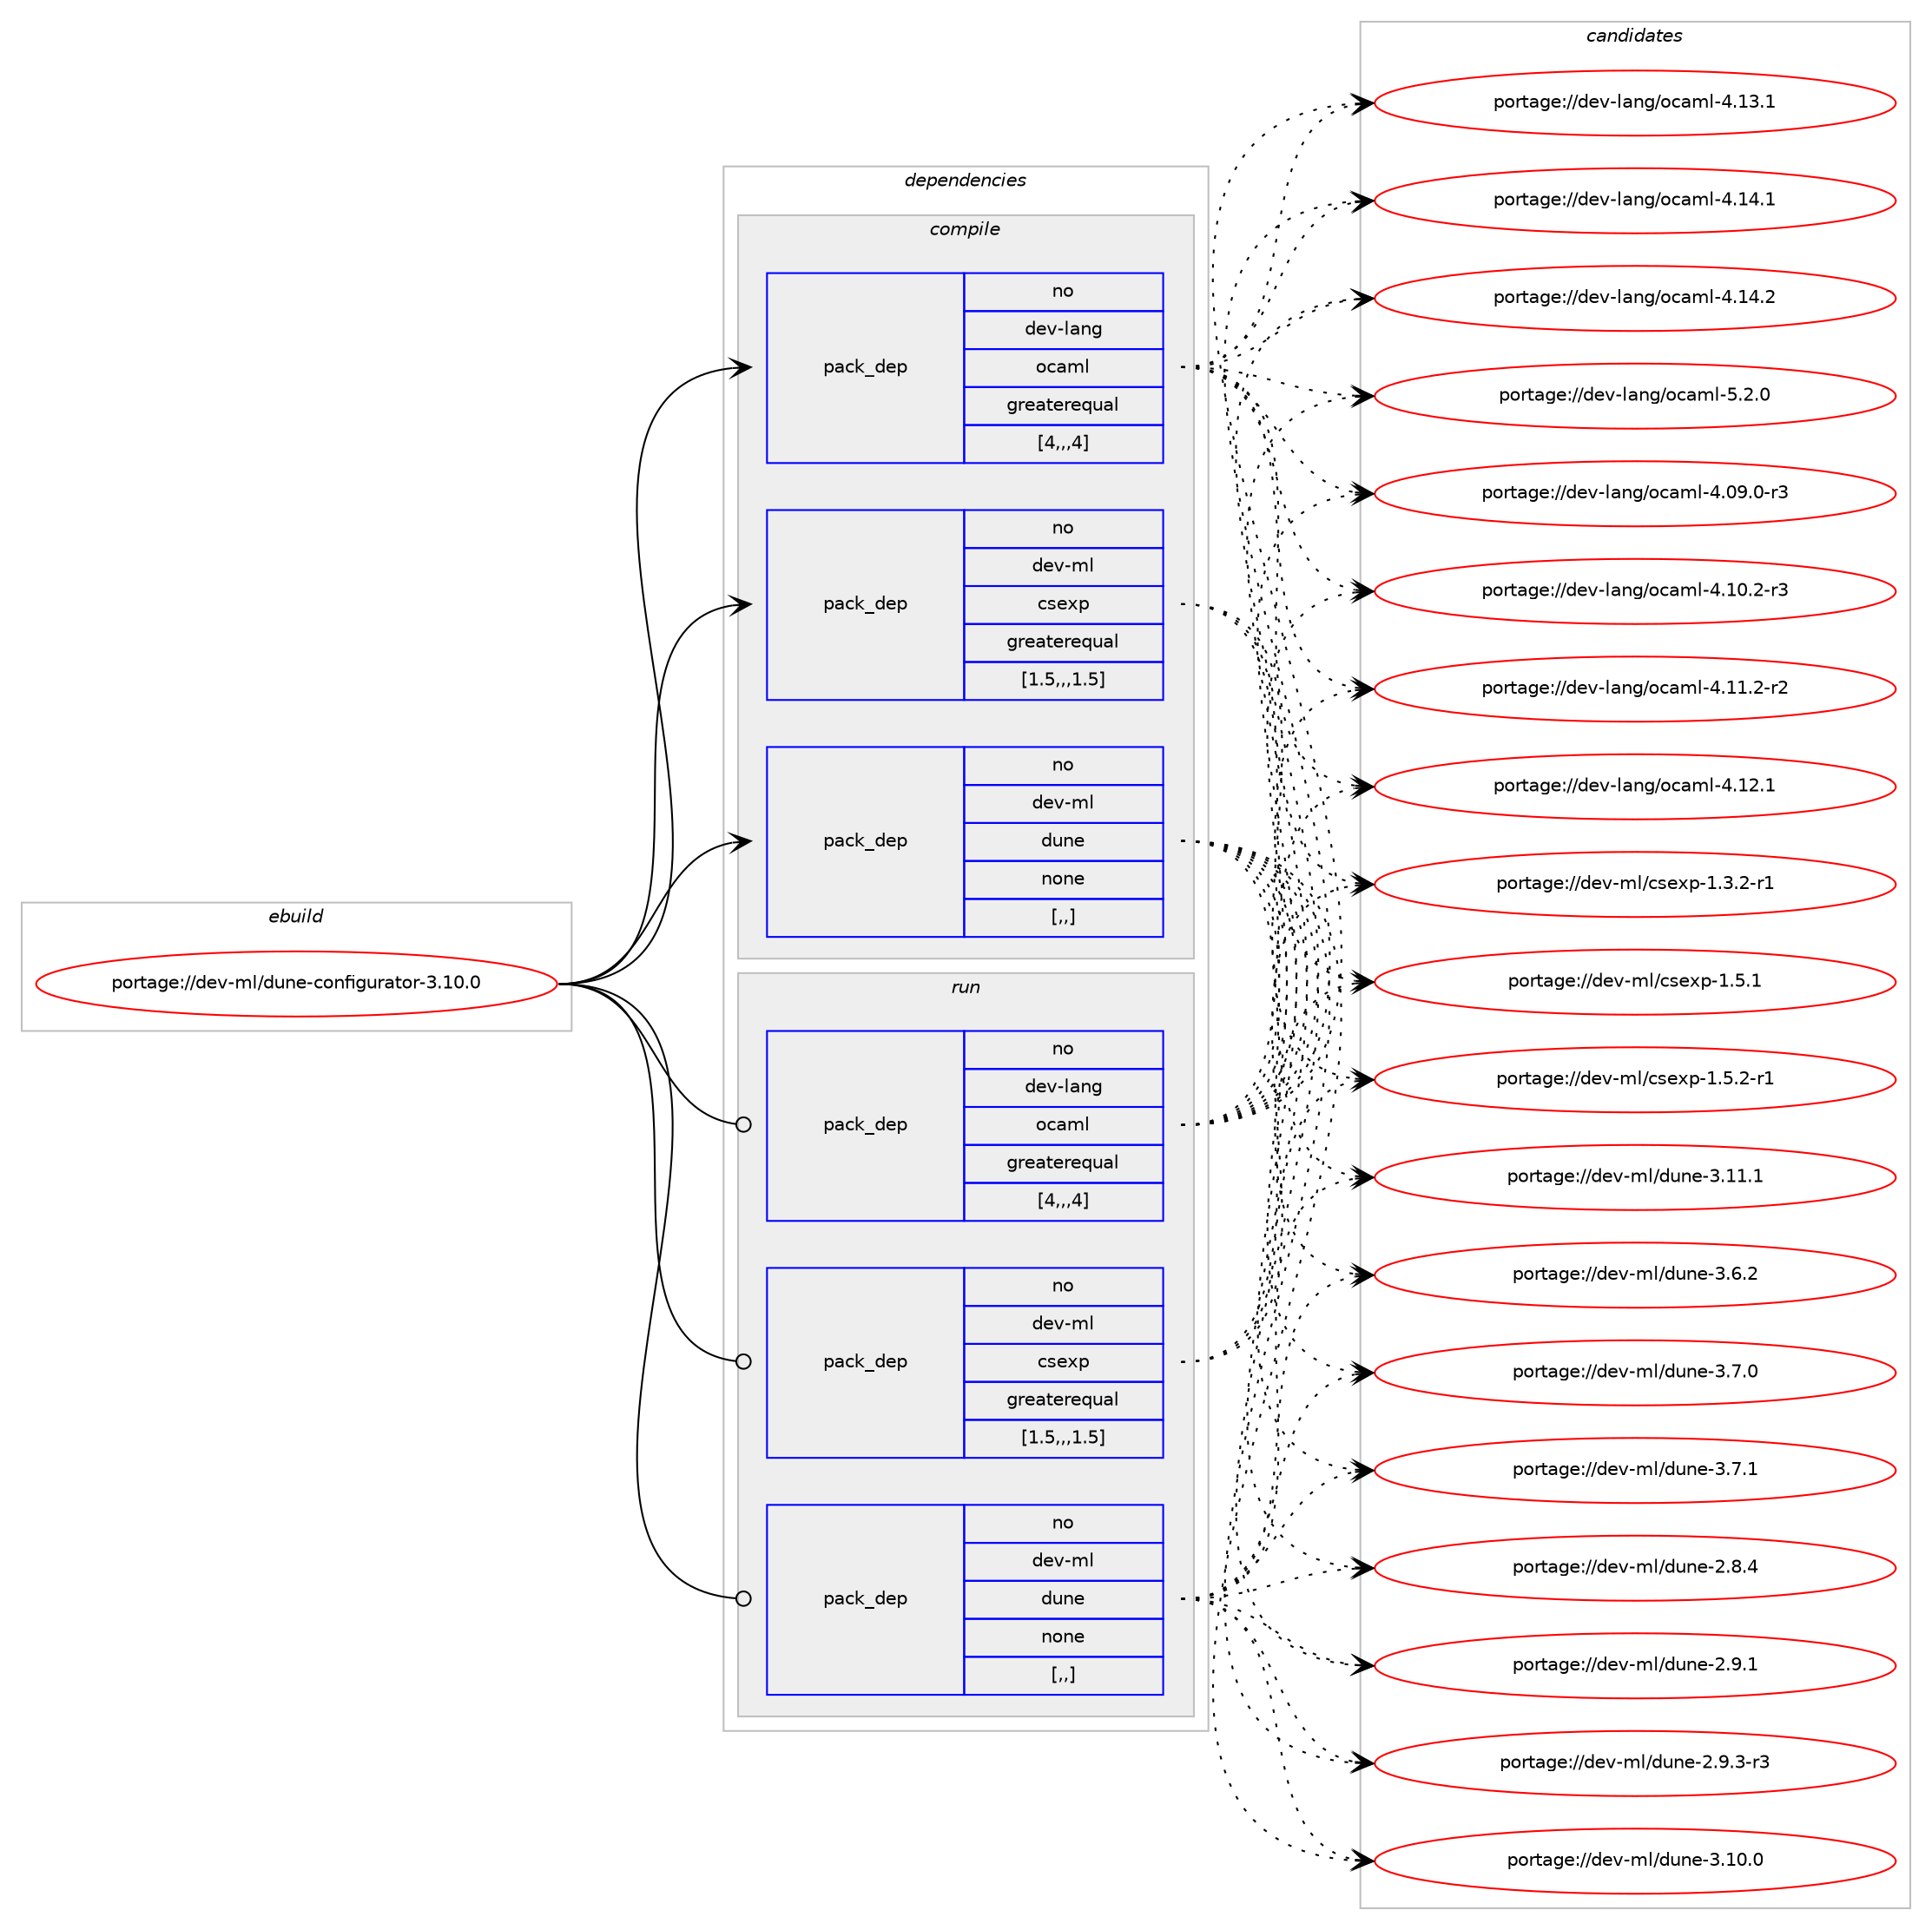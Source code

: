 digraph prolog {

# *************
# Graph options
# *************

newrank=true;
concentrate=true;
compound=true;
graph [rankdir=LR,fontname=Helvetica,fontsize=10,ranksep=1.5];#, ranksep=2.5, nodesep=0.2];
edge  [arrowhead=vee];
node  [fontname=Helvetica,fontsize=10];

# **********
# The ebuild
# **********

subgraph cluster_leftcol {
color=gray;
rank=same;
label=<<i>ebuild</i>>;
id [label="portage://dev-ml/dune-configurator-3.10.0", color=red, width=4, href="../dev-ml/dune-configurator-3.10.0.svg"];
}

# ****************
# The dependencies
# ****************

subgraph cluster_midcol {
color=gray;
label=<<i>dependencies</i>>;
subgraph cluster_compile {
fillcolor="#eeeeee";
style=filled;
label=<<i>compile</i>>;
subgraph pack86225 {
dependency115856 [label=<<TABLE BORDER="0" CELLBORDER="1" CELLSPACING="0" CELLPADDING="4" WIDTH="220"><TR><TD ROWSPAN="6" CELLPADDING="30">pack_dep</TD></TR><TR><TD WIDTH="110">no</TD></TR><TR><TD>dev-lang</TD></TR><TR><TD>ocaml</TD></TR><TR><TD>greaterequal</TD></TR><TR><TD>[4,,,4]</TD></TR></TABLE>>, shape=none, color=blue];
}
id:e -> dependency115856:w [weight=20,style="solid",arrowhead="vee"];
subgraph pack86226 {
dependency115857 [label=<<TABLE BORDER="0" CELLBORDER="1" CELLSPACING="0" CELLPADDING="4" WIDTH="220"><TR><TD ROWSPAN="6" CELLPADDING="30">pack_dep</TD></TR><TR><TD WIDTH="110">no</TD></TR><TR><TD>dev-ml</TD></TR><TR><TD>csexp</TD></TR><TR><TD>greaterequal</TD></TR><TR><TD>[1.5,,,1.5]</TD></TR></TABLE>>, shape=none, color=blue];
}
id:e -> dependency115857:w [weight=20,style="solid",arrowhead="vee"];
subgraph pack86227 {
dependency115858 [label=<<TABLE BORDER="0" CELLBORDER="1" CELLSPACING="0" CELLPADDING="4" WIDTH="220"><TR><TD ROWSPAN="6" CELLPADDING="30">pack_dep</TD></TR><TR><TD WIDTH="110">no</TD></TR><TR><TD>dev-ml</TD></TR><TR><TD>dune</TD></TR><TR><TD>none</TD></TR><TR><TD>[,,]</TD></TR></TABLE>>, shape=none, color=blue];
}
id:e -> dependency115858:w [weight=20,style="solid",arrowhead="vee"];
}
subgraph cluster_compileandrun {
fillcolor="#eeeeee";
style=filled;
label=<<i>compile and run</i>>;
}
subgraph cluster_run {
fillcolor="#eeeeee";
style=filled;
label=<<i>run</i>>;
subgraph pack86228 {
dependency115859 [label=<<TABLE BORDER="0" CELLBORDER="1" CELLSPACING="0" CELLPADDING="4" WIDTH="220"><TR><TD ROWSPAN="6" CELLPADDING="30">pack_dep</TD></TR><TR><TD WIDTH="110">no</TD></TR><TR><TD>dev-lang</TD></TR><TR><TD>ocaml</TD></TR><TR><TD>greaterequal</TD></TR><TR><TD>[4,,,4]</TD></TR></TABLE>>, shape=none, color=blue];
}
id:e -> dependency115859:w [weight=20,style="solid",arrowhead="odot"];
subgraph pack86229 {
dependency115860 [label=<<TABLE BORDER="0" CELLBORDER="1" CELLSPACING="0" CELLPADDING="4" WIDTH="220"><TR><TD ROWSPAN="6" CELLPADDING="30">pack_dep</TD></TR><TR><TD WIDTH="110">no</TD></TR><TR><TD>dev-ml</TD></TR><TR><TD>csexp</TD></TR><TR><TD>greaterequal</TD></TR><TR><TD>[1.5,,,1.5]</TD></TR></TABLE>>, shape=none, color=blue];
}
id:e -> dependency115860:w [weight=20,style="solid",arrowhead="odot"];
subgraph pack86230 {
dependency115861 [label=<<TABLE BORDER="0" CELLBORDER="1" CELLSPACING="0" CELLPADDING="4" WIDTH="220"><TR><TD ROWSPAN="6" CELLPADDING="30">pack_dep</TD></TR><TR><TD WIDTH="110">no</TD></TR><TR><TD>dev-ml</TD></TR><TR><TD>dune</TD></TR><TR><TD>none</TD></TR><TR><TD>[,,]</TD></TR></TABLE>>, shape=none, color=blue];
}
id:e -> dependency115861:w [weight=20,style="solid",arrowhead="odot"];
}
}

# **************
# The candidates
# **************

subgraph cluster_choices {
rank=same;
color=gray;
label=<<i>candidates</i>>;

subgraph choice86225 {
color=black;
nodesep=1;
choice1001011184510897110103471119997109108455246485746484511451 [label="portage://dev-lang/ocaml-4.09.0-r3", color=red, width=4,href="../dev-lang/ocaml-4.09.0-r3.svg"];
choice1001011184510897110103471119997109108455246494846504511451 [label="portage://dev-lang/ocaml-4.10.2-r3", color=red, width=4,href="../dev-lang/ocaml-4.10.2-r3.svg"];
choice1001011184510897110103471119997109108455246494946504511450 [label="portage://dev-lang/ocaml-4.11.2-r2", color=red, width=4,href="../dev-lang/ocaml-4.11.2-r2.svg"];
choice100101118451089711010347111999710910845524649504649 [label="portage://dev-lang/ocaml-4.12.1", color=red, width=4,href="../dev-lang/ocaml-4.12.1.svg"];
choice100101118451089711010347111999710910845524649514649 [label="portage://dev-lang/ocaml-4.13.1", color=red, width=4,href="../dev-lang/ocaml-4.13.1.svg"];
choice100101118451089711010347111999710910845524649524649 [label="portage://dev-lang/ocaml-4.14.1", color=red, width=4,href="../dev-lang/ocaml-4.14.1.svg"];
choice100101118451089711010347111999710910845524649524650 [label="portage://dev-lang/ocaml-4.14.2", color=red, width=4,href="../dev-lang/ocaml-4.14.2.svg"];
choice1001011184510897110103471119997109108455346504648 [label="portage://dev-lang/ocaml-5.2.0", color=red, width=4,href="../dev-lang/ocaml-5.2.0.svg"];
dependency115856:e -> choice1001011184510897110103471119997109108455246485746484511451:w [style=dotted,weight="100"];
dependency115856:e -> choice1001011184510897110103471119997109108455246494846504511451:w [style=dotted,weight="100"];
dependency115856:e -> choice1001011184510897110103471119997109108455246494946504511450:w [style=dotted,weight="100"];
dependency115856:e -> choice100101118451089711010347111999710910845524649504649:w [style=dotted,weight="100"];
dependency115856:e -> choice100101118451089711010347111999710910845524649514649:w [style=dotted,weight="100"];
dependency115856:e -> choice100101118451089711010347111999710910845524649524649:w [style=dotted,weight="100"];
dependency115856:e -> choice100101118451089711010347111999710910845524649524650:w [style=dotted,weight="100"];
dependency115856:e -> choice1001011184510897110103471119997109108455346504648:w [style=dotted,weight="100"];
}
subgraph choice86226 {
color=black;
nodesep=1;
choice1001011184510910847991151011201124549465146504511449 [label="portage://dev-ml/csexp-1.3.2-r1", color=red, width=4,href="../dev-ml/csexp-1.3.2-r1.svg"];
choice100101118451091084799115101120112454946534649 [label="portage://dev-ml/csexp-1.5.1", color=red, width=4,href="../dev-ml/csexp-1.5.1.svg"];
choice1001011184510910847991151011201124549465346504511449 [label="portage://dev-ml/csexp-1.5.2-r1", color=red, width=4,href="../dev-ml/csexp-1.5.2-r1.svg"];
dependency115857:e -> choice1001011184510910847991151011201124549465146504511449:w [style=dotted,weight="100"];
dependency115857:e -> choice100101118451091084799115101120112454946534649:w [style=dotted,weight="100"];
dependency115857:e -> choice1001011184510910847991151011201124549465346504511449:w [style=dotted,weight="100"];
}
subgraph choice86227 {
color=black;
nodesep=1;
choice1001011184510910847100117110101455046564652 [label="portage://dev-ml/dune-2.8.4", color=red, width=4,href="../dev-ml/dune-2.8.4.svg"];
choice1001011184510910847100117110101455046574649 [label="portage://dev-ml/dune-2.9.1", color=red, width=4,href="../dev-ml/dune-2.9.1.svg"];
choice10010111845109108471001171101014550465746514511451 [label="portage://dev-ml/dune-2.9.3-r3", color=red, width=4,href="../dev-ml/dune-2.9.3-r3.svg"];
choice100101118451091084710011711010145514649484648 [label="portage://dev-ml/dune-3.10.0", color=red, width=4,href="../dev-ml/dune-3.10.0.svg"];
choice100101118451091084710011711010145514649494649 [label="portage://dev-ml/dune-3.11.1", color=red, width=4,href="../dev-ml/dune-3.11.1.svg"];
choice1001011184510910847100117110101455146544650 [label="portage://dev-ml/dune-3.6.2", color=red, width=4,href="../dev-ml/dune-3.6.2.svg"];
choice1001011184510910847100117110101455146554648 [label="portage://dev-ml/dune-3.7.0", color=red, width=4,href="../dev-ml/dune-3.7.0.svg"];
choice1001011184510910847100117110101455146554649 [label="portage://dev-ml/dune-3.7.1", color=red, width=4,href="../dev-ml/dune-3.7.1.svg"];
dependency115858:e -> choice1001011184510910847100117110101455046564652:w [style=dotted,weight="100"];
dependency115858:e -> choice1001011184510910847100117110101455046574649:w [style=dotted,weight="100"];
dependency115858:e -> choice10010111845109108471001171101014550465746514511451:w [style=dotted,weight="100"];
dependency115858:e -> choice100101118451091084710011711010145514649484648:w [style=dotted,weight="100"];
dependency115858:e -> choice100101118451091084710011711010145514649494649:w [style=dotted,weight="100"];
dependency115858:e -> choice1001011184510910847100117110101455146544650:w [style=dotted,weight="100"];
dependency115858:e -> choice1001011184510910847100117110101455146554648:w [style=dotted,weight="100"];
dependency115858:e -> choice1001011184510910847100117110101455146554649:w [style=dotted,weight="100"];
}
subgraph choice86228 {
color=black;
nodesep=1;
choice1001011184510897110103471119997109108455246485746484511451 [label="portage://dev-lang/ocaml-4.09.0-r3", color=red, width=4,href="../dev-lang/ocaml-4.09.0-r3.svg"];
choice1001011184510897110103471119997109108455246494846504511451 [label="portage://dev-lang/ocaml-4.10.2-r3", color=red, width=4,href="../dev-lang/ocaml-4.10.2-r3.svg"];
choice1001011184510897110103471119997109108455246494946504511450 [label="portage://dev-lang/ocaml-4.11.2-r2", color=red, width=4,href="../dev-lang/ocaml-4.11.2-r2.svg"];
choice100101118451089711010347111999710910845524649504649 [label="portage://dev-lang/ocaml-4.12.1", color=red, width=4,href="../dev-lang/ocaml-4.12.1.svg"];
choice100101118451089711010347111999710910845524649514649 [label="portage://dev-lang/ocaml-4.13.1", color=red, width=4,href="../dev-lang/ocaml-4.13.1.svg"];
choice100101118451089711010347111999710910845524649524649 [label="portage://dev-lang/ocaml-4.14.1", color=red, width=4,href="../dev-lang/ocaml-4.14.1.svg"];
choice100101118451089711010347111999710910845524649524650 [label="portage://dev-lang/ocaml-4.14.2", color=red, width=4,href="../dev-lang/ocaml-4.14.2.svg"];
choice1001011184510897110103471119997109108455346504648 [label="portage://dev-lang/ocaml-5.2.0", color=red, width=4,href="../dev-lang/ocaml-5.2.0.svg"];
dependency115859:e -> choice1001011184510897110103471119997109108455246485746484511451:w [style=dotted,weight="100"];
dependency115859:e -> choice1001011184510897110103471119997109108455246494846504511451:w [style=dotted,weight="100"];
dependency115859:e -> choice1001011184510897110103471119997109108455246494946504511450:w [style=dotted,weight="100"];
dependency115859:e -> choice100101118451089711010347111999710910845524649504649:w [style=dotted,weight="100"];
dependency115859:e -> choice100101118451089711010347111999710910845524649514649:w [style=dotted,weight="100"];
dependency115859:e -> choice100101118451089711010347111999710910845524649524649:w [style=dotted,weight="100"];
dependency115859:e -> choice100101118451089711010347111999710910845524649524650:w [style=dotted,weight="100"];
dependency115859:e -> choice1001011184510897110103471119997109108455346504648:w [style=dotted,weight="100"];
}
subgraph choice86229 {
color=black;
nodesep=1;
choice1001011184510910847991151011201124549465146504511449 [label="portage://dev-ml/csexp-1.3.2-r1", color=red, width=4,href="../dev-ml/csexp-1.3.2-r1.svg"];
choice100101118451091084799115101120112454946534649 [label="portage://dev-ml/csexp-1.5.1", color=red, width=4,href="../dev-ml/csexp-1.5.1.svg"];
choice1001011184510910847991151011201124549465346504511449 [label="portage://dev-ml/csexp-1.5.2-r1", color=red, width=4,href="../dev-ml/csexp-1.5.2-r1.svg"];
dependency115860:e -> choice1001011184510910847991151011201124549465146504511449:w [style=dotted,weight="100"];
dependency115860:e -> choice100101118451091084799115101120112454946534649:w [style=dotted,weight="100"];
dependency115860:e -> choice1001011184510910847991151011201124549465346504511449:w [style=dotted,weight="100"];
}
subgraph choice86230 {
color=black;
nodesep=1;
choice1001011184510910847100117110101455046564652 [label="portage://dev-ml/dune-2.8.4", color=red, width=4,href="../dev-ml/dune-2.8.4.svg"];
choice1001011184510910847100117110101455046574649 [label="portage://dev-ml/dune-2.9.1", color=red, width=4,href="../dev-ml/dune-2.9.1.svg"];
choice10010111845109108471001171101014550465746514511451 [label="portage://dev-ml/dune-2.9.3-r3", color=red, width=4,href="../dev-ml/dune-2.9.3-r3.svg"];
choice100101118451091084710011711010145514649484648 [label="portage://dev-ml/dune-3.10.0", color=red, width=4,href="../dev-ml/dune-3.10.0.svg"];
choice100101118451091084710011711010145514649494649 [label="portage://dev-ml/dune-3.11.1", color=red, width=4,href="../dev-ml/dune-3.11.1.svg"];
choice1001011184510910847100117110101455146544650 [label="portage://dev-ml/dune-3.6.2", color=red, width=4,href="../dev-ml/dune-3.6.2.svg"];
choice1001011184510910847100117110101455146554648 [label="portage://dev-ml/dune-3.7.0", color=red, width=4,href="../dev-ml/dune-3.7.0.svg"];
choice1001011184510910847100117110101455146554649 [label="portage://dev-ml/dune-3.7.1", color=red, width=4,href="../dev-ml/dune-3.7.1.svg"];
dependency115861:e -> choice1001011184510910847100117110101455046564652:w [style=dotted,weight="100"];
dependency115861:e -> choice1001011184510910847100117110101455046574649:w [style=dotted,weight="100"];
dependency115861:e -> choice10010111845109108471001171101014550465746514511451:w [style=dotted,weight="100"];
dependency115861:e -> choice100101118451091084710011711010145514649484648:w [style=dotted,weight="100"];
dependency115861:e -> choice100101118451091084710011711010145514649494649:w [style=dotted,weight="100"];
dependency115861:e -> choice1001011184510910847100117110101455146544650:w [style=dotted,weight="100"];
dependency115861:e -> choice1001011184510910847100117110101455146554648:w [style=dotted,weight="100"];
dependency115861:e -> choice1001011184510910847100117110101455146554649:w [style=dotted,weight="100"];
}
}

}
